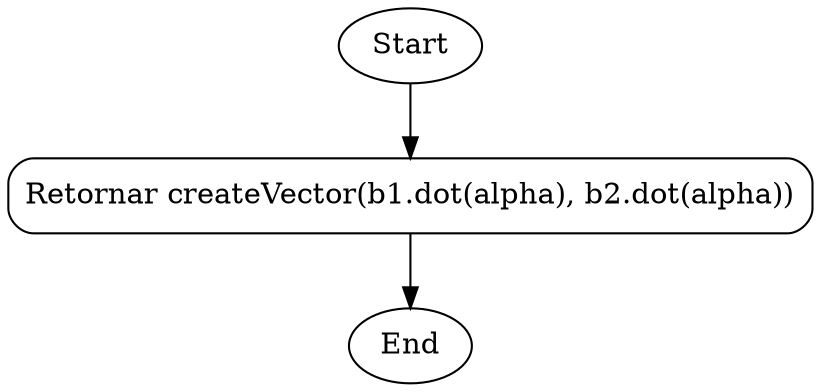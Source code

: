 digraph G_VUtils_std2orthobase {
    rankdir=TB;
    node [shape=box, style=rounded];
    Start [shape=ellipse];
    End [shape=ellipse];
    A [label="Retornar createVector(b1.dot(alpha), b2.dot(alpha))"];
    Start -> A -> End;
}